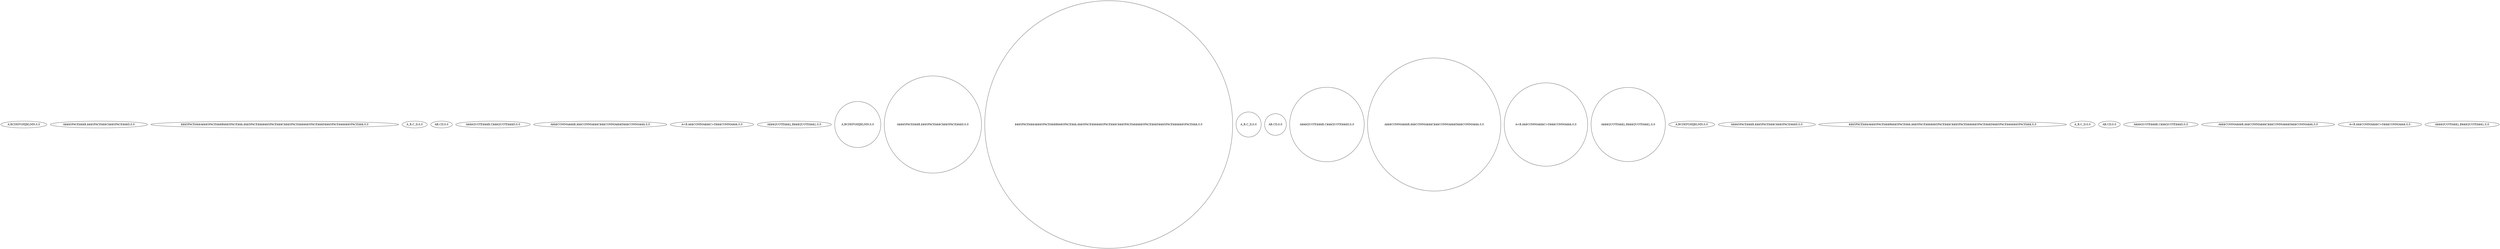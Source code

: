 digraph G {
0[label="A,BCDEFGHIJKLMN,0,0", regular="0"];
1[label="A$$$SPACE$$$B,$$$SPACE$$$C$$$SPACE$$$D,0,0", regular="0"];
2[label="$$$SPACE$$$A$$$SPACE$$$B$$$SPACE$$$,$$$SPACE$$$$$$SPACE$$$C$$$SPACE$$$$$$SPACE$$$D$$$SPACE$$$$$$SPACE$$$,0,0", regular="0"];
3[label="A_B,C_D,0,0", regular="0"];
4[label="A\B,C\D,0,0", regular="0"];
5[label="A$$$QUOTE$$$B,C$$$QUOTE$$$D,0,0", regular="0"];
6[label="A$$$COMMA$$$B,$$$COMMA$$$C$$$COMMA$$$D$$$COMMA$$$,0,0", regular="0"];
7[label="A<B,$$$COMMA$$$C>D$$$COMMA$$$,0,0", regular="0"];
8[label="A$$$QUOTE$$$];,B$$$QUOTE$$$];,0,0", regular="0"];
9[label="A,BCDEFGHIJKLMN,0,0", regular="1"];
10[label="A$$$SPACE$$$B,$$$SPACE$$$C$$$SPACE$$$D,0,0", regular="1"];
11[label="$$$SPACE$$$A$$$SPACE$$$B$$$SPACE$$$,$$$SPACE$$$$$$SPACE$$$C$$$SPACE$$$$$$SPACE$$$D$$$SPACE$$$$$$SPACE$$$,0,0", regular="1"];
12[label="A_B,C_D,0,0", regular="1"];
13[label="A\B,C\D,0,0", regular="1"];
14[label="A$$$QUOTE$$$B,C$$$QUOTE$$$D,0,0", regular="1"];
15[label="A$$$COMMA$$$B,$$$COMMA$$$C$$$COMMA$$$D$$$COMMA$$$,0,0", regular="1"];
16[label="A<B,$$$COMMA$$$C>D$$$COMMA$$$,0,0", regular="1"];
17[label="A$$$QUOTE$$$];,B$$$QUOTE$$$];,0,0", regular="1"];
18[label="A,BCDEFGHIJKLMN,0,0", regular="0"];
19[label="A$$$SPACE$$$B,$$$SPACE$$$C$$$SPACE$$$D,0,0", regular="0"];
20[label="$$$SPACE$$$A$$$SPACE$$$B$$$SPACE$$$,$$$SPACE$$$$$$SPACE$$$C$$$SPACE$$$$$$SPACE$$$D$$$SPACE$$$$$$SPACE$$$,0,0", regular="0"];
21[label="A_B,C_D,0,0", regular="0"];
22[label="A\B,C\D,0,0", regular="0"];
23[label="A$$$QUOTE$$$B,C$$$QUOTE$$$D,0,0", regular="0"];
24[label="A$$$COMMA$$$B,$$$COMMA$$$C$$$COMMA$$$D$$$COMMA$$$,0,0", regular="0"];
25[label="A<B,$$$COMMA$$$C>D$$$COMMA$$$,0,0", regular="0"];
26[label="A$$$QUOTE$$$];,B$$$QUOTE$$$];,0,0", regular="0"];
}
